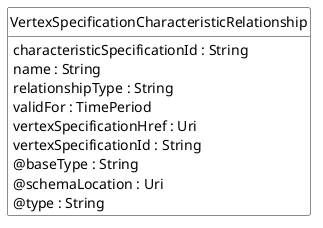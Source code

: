 @startuml
hide circle
hide methods
hide stereotype
show <<Enumeration>> stereotype
skinparam class {
   BackgroundColor<<Enumeration>> #E6F5F7
   BackgroundColor<<Ref>> #FFFFE0
   BackgroundColor<<Pivot>> #FFFFFFF
   BackgroundColor<<SimpleType>> #E2F0DA
   BackgroundColor #FCF2E3
}

class VertexSpecificationCharacteristicRelationship <<Pivot>> {
    characteristicSpecificationId : String
    name : String
    relationshipType : String
    validFor : TimePeriod
    vertexSpecificationHref : Uri
    vertexSpecificationId : String
    @baseType : String
    @schemaLocation : Uri
    @type : String
}


@enduml